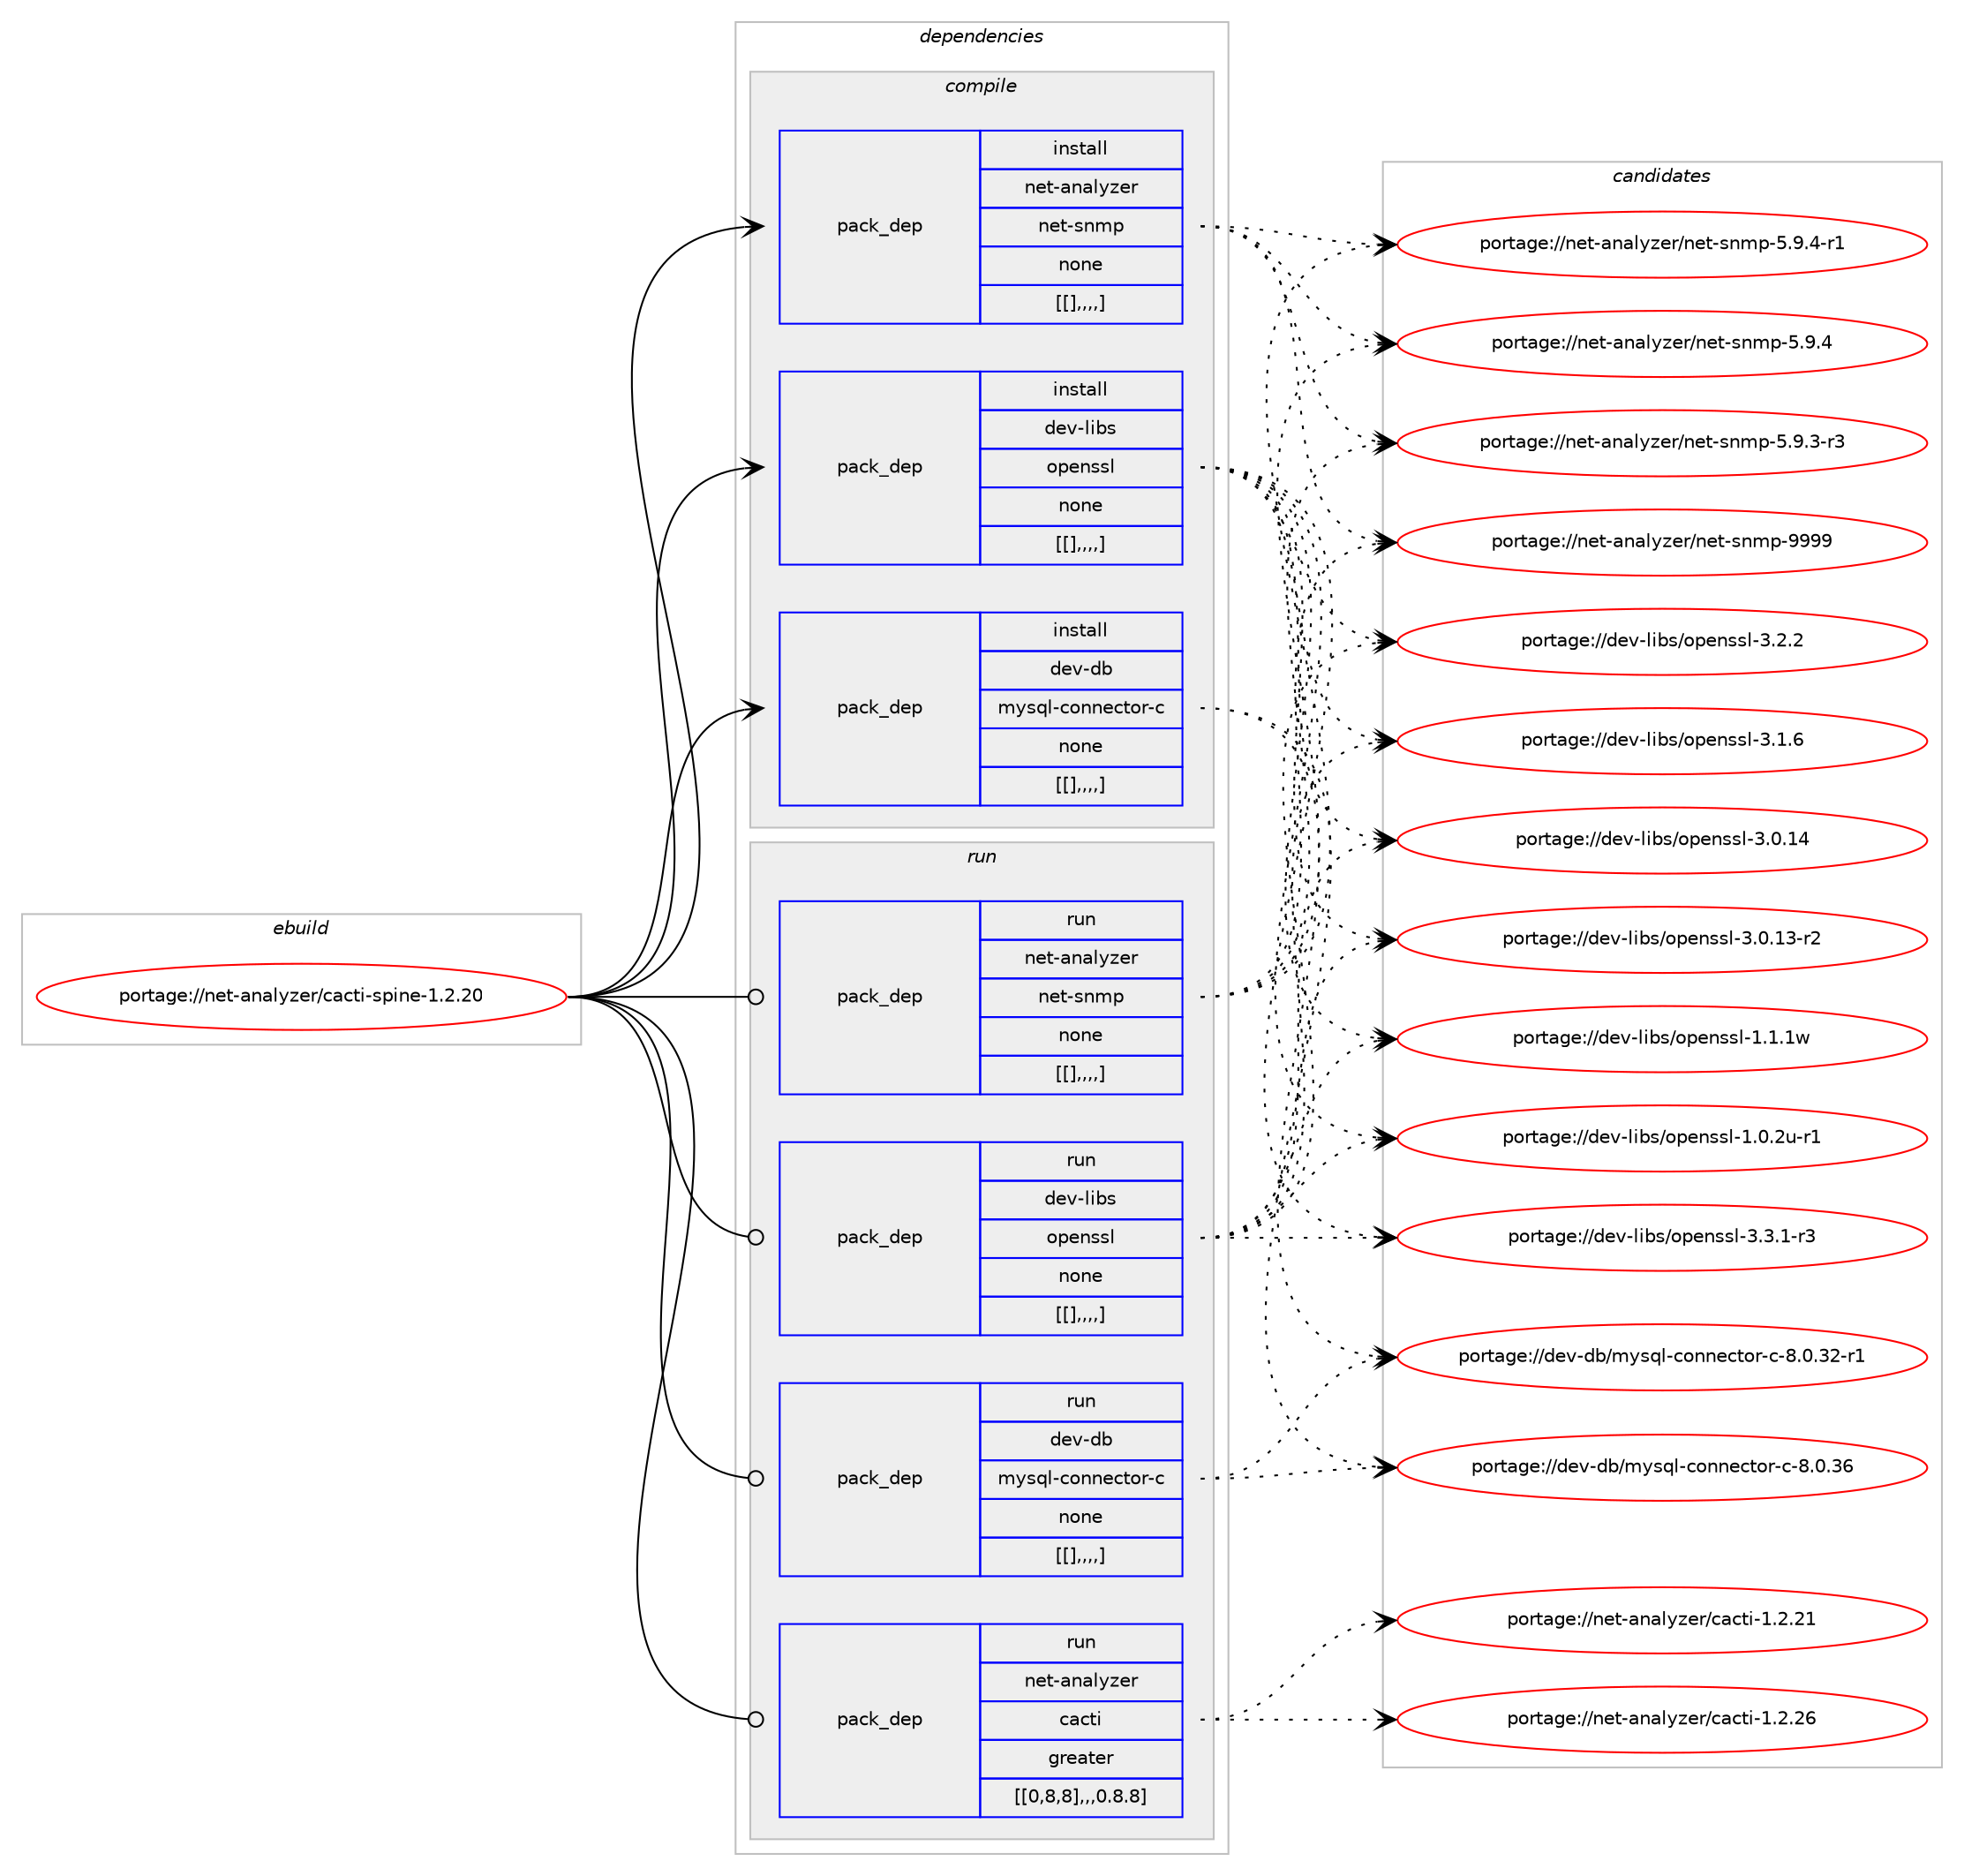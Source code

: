 digraph prolog {

# *************
# Graph options
# *************

newrank=true;
concentrate=true;
compound=true;
graph [rankdir=LR,fontname=Helvetica,fontsize=10,ranksep=1.5];#, ranksep=2.5, nodesep=0.2];
edge  [arrowhead=vee];
node  [fontname=Helvetica,fontsize=10];

# **********
# The ebuild
# **********

subgraph cluster_leftcol {
color=gray;
label=<<i>ebuild</i>>;
id [label="portage://net-analyzer/cacti-spine-1.2.20", color=red, width=4, href="../net-analyzer/cacti-spine-1.2.20.svg"];
}

# ****************
# The dependencies
# ****************

subgraph cluster_midcol {
color=gray;
label=<<i>dependencies</i>>;
subgraph cluster_compile {
fillcolor="#eeeeee";
style=filled;
label=<<i>compile</i>>;
subgraph pack260986 {
dependency354967 [label=<<TABLE BORDER="0" CELLBORDER="1" CELLSPACING="0" CELLPADDING="4" WIDTH="220"><TR><TD ROWSPAN="6" CELLPADDING="30">pack_dep</TD></TR><TR><TD WIDTH="110">install</TD></TR><TR><TD>dev-db</TD></TR><TR><TD>mysql-connector-c</TD></TR><TR><TD>none</TD></TR><TR><TD>[[],,,,]</TD></TR></TABLE>>, shape=none, color=blue];
}
id:e -> dependency354967:w [weight=20,style="solid",arrowhead="vee"];
subgraph pack260987 {
dependency354968 [label=<<TABLE BORDER="0" CELLBORDER="1" CELLSPACING="0" CELLPADDING="4" WIDTH="220"><TR><TD ROWSPAN="6" CELLPADDING="30">pack_dep</TD></TR><TR><TD WIDTH="110">install</TD></TR><TR><TD>dev-libs</TD></TR><TR><TD>openssl</TD></TR><TR><TD>none</TD></TR><TR><TD>[[],,,,]</TD></TR></TABLE>>, shape=none, color=blue];
}
id:e -> dependency354968:w [weight=20,style="solid",arrowhead="vee"];
subgraph pack260988 {
dependency354969 [label=<<TABLE BORDER="0" CELLBORDER="1" CELLSPACING="0" CELLPADDING="4" WIDTH="220"><TR><TD ROWSPAN="6" CELLPADDING="30">pack_dep</TD></TR><TR><TD WIDTH="110">install</TD></TR><TR><TD>net-analyzer</TD></TR><TR><TD>net-snmp</TD></TR><TR><TD>none</TD></TR><TR><TD>[[],,,,]</TD></TR></TABLE>>, shape=none, color=blue];
}
id:e -> dependency354969:w [weight=20,style="solid",arrowhead="vee"];
}
subgraph cluster_compileandrun {
fillcolor="#eeeeee";
style=filled;
label=<<i>compile and run</i>>;
}
subgraph cluster_run {
fillcolor="#eeeeee";
style=filled;
label=<<i>run</i>>;
subgraph pack260989 {
dependency354970 [label=<<TABLE BORDER="0" CELLBORDER="1" CELLSPACING="0" CELLPADDING="4" WIDTH="220"><TR><TD ROWSPAN="6" CELLPADDING="30">pack_dep</TD></TR><TR><TD WIDTH="110">run</TD></TR><TR><TD>dev-db</TD></TR><TR><TD>mysql-connector-c</TD></TR><TR><TD>none</TD></TR><TR><TD>[[],,,,]</TD></TR></TABLE>>, shape=none, color=blue];
}
id:e -> dependency354970:w [weight=20,style="solid",arrowhead="odot"];
subgraph pack260990 {
dependency354971 [label=<<TABLE BORDER="0" CELLBORDER="1" CELLSPACING="0" CELLPADDING="4" WIDTH="220"><TR><TD ROWSPAN="6" CELLPADDING="30">pack_dep</TD></TR><TR><TD WIDTH="110">run</TD></TR><TR><TD>dev-libs</TD></TR><TR><TD>openssl</TD></TR><TR><TD>none</TD></TR><TR><TD>[[],,,,]</TD></TR></TABLE>>, shape=none, color=blue];
}
id:e -> dependency354971:w [weight=20,style="solid",arrowhead="odot"];
subgraph pack260991 {
dependency354972 [label=<<TABLE BORDER="0" CELLBORDER="1" CELLSPACING="0" CELLPADDING="4" WIDTH="220"><TR><TD ROWSPAN="6" CELLPADDING="30">pack_dep</TD></TR><TR><TD WIDTH="110">run</TD></TR><TR><TD>net-analyzer</TD></TR><TR><TD>cacti</TD></TR><TR><TD>greater</TD></TR><TR><TD>[[0,8,8],,,0.8.8]</TD></TR></TABLE>>, shape=none, color=blue];
}
id:e -> dependency354972:w [weight=20,style="solid",arrowhead="odot"];
subgraph pack260992 {
dependency354973 [label=<<TABLE BORDER="0" CELLBORDER="1" CELLSPACING="0" CELLPADDING="4" WIDTH="220"><TR><TD ROWSPAN="6" CELLPADDING="30">pack_dep</TD></TR><TR><TD WIDTH="110">run</TD></TR><TR><TD>net-analyzer</TD></TR><TR><TD>net-snmp</TD></TR><TR><TD>none</TD></TR><TR><TD>[[],,,,]</TD></TR></TABLE>>, shape=none, color=blue];
}
id:e -> dependency354973:w [weight=20,style="solid",arrowhead="odot"];
}
}

# **************
# The candidates
# **************

subgraph cluster_choices {
rank=same;
color=gray;
label=<<i>candidates</i>>;

subgraph choice260986 {
color=black;
nodesep=1;
choice100101118451009847109121115113108459911111011010199116111114459945564648465154 [label="portage://dev-db/mysql-connector-c-8.0.36", color=red, width=4,href="../dev-db/mysql-connector-c-8.0.36.svg"];
choice1001011184510098471091211151131084599111110110101991161111144599455646484651504511449 [label="portage://dev-db/mysql-connector-c-8.0.32-r1", color=red, width=4,href="../dev-db/mysql-connector-c-8.0.32-r1.svg"];
dependency354967:e -> choice100101118451009847109121115113108459911111011010199116111114459945564648465154:w [style=dotted,weight="100"];
dependency354967:e -> choice1001011184510098471091211151131084599111110110101991161111144599455646484651504511449:w [style=dotted,weight="100"];
}
subgraph choice260987 {
color=black;
nodesep=1;
choice1001011184510810598115471111121011101151151084551465146494511451 [label="portage://dev-libs/openssl-3.3.1-r3", color=red, width=4,href="../dev-libs/openssl-3.3.1-r3.svg"];
choice100101118451081059811547111112101110115115108455146504650 [label="portage://dev-libs/openssl-3.2.2", color=red, width=4,href="../dev-libs/openssl-3.2.2.svg"];
choice100101118451081059811547111112101110115115108455146494654 [label="portage://dev-libs/openssl-3.1.6", color=red, width=4,href="../dev-libs/openssl-3.1.6.svg"];
choice10010111845108105981154711111210111011511510845514648464952 [label="portage://dev-libs/openssl-3.0.14", color=red, width=4,href="../dev-libs/openssl-3.0.14.svg"];
choice100101118451081059811547111112101110115115108455146484649514511450 [label="portage://dev-libs/openssl-3.0.13-r2", color=red, width=4,href="../dev-libs/openssl-3.0.13-r2.svg"];
choice100101118451081059811547111112101110115115108454946494649119 [label="portage://dev-libs/openssl-1.1.1w", color=red, width=4,href="../dev-libs/openssl-1.1.1w.svg"];
choice1001011184510810598115471111121011101151151084549464846501174511449 [label="portage://dev-libs/openssl-1.0.2u-r1", color=red, width=4,href="../dev-libs/openssl-1.0.2u-r1.svg"];
dependency354968:e -> choice1001011184510810598115471111121011101151151084551465146494511451:w [style=dotted,weight="100"];
dependency354968:e -> choice100101118451081059811547111112101110115115108455146504650:w [style=dotted,weight="100"];
dependency354968:e -> choice100101118451081059811547111112101110115115108455146494654:w [style=dotted,weight="100"];
dependency354968:e -> choice10010111845108105981154711111210111011511510845514648464952:w [style=dotted,weight="100"];
dependency354968:e -> choice100101118451081059811547111112101110115115108455146484649514511450:w [style=dotted,weight="100"];
dependency354968:e -> choice100101118451081059811547111112101110115115108454946494649119:w [style=dotted,weight="100"];
dependency354968:e -> choice1001011184510810598115471111121011101151151084549464846501174511449:w [style=dotted,weight="100"];
}
subgraph choice260988 {
color=black;
nodesep=1;
choice11010111645971109710812112210111447110101116451151101091124557575757 [label="portage://net-analyzer/net-snmp-9999", color=red, width=4,href="../net-analyzer/net-snmp-9999.svg"];
choice11010111645971109710812112210111447110101116451151101091124553465746524511449 [label="portage://net-analyzer/net-snmp-5.9.4-r1", color=red, width=4,href="../net-analyzer/net-snmp-5.9.4-r1.svg"];
choice1101011164597110971081211221011144711010111645115110109112455346574652 [label="portage://net-analyzer/net-snmp-5.9.4", color=red, width=4,href="../net-analyzer/net-snmp-5.9.4.svg"];
choice11010111645971109710812112210111447110101116451151101091124553465746514511451 [label="portage://net-analyzer/net-snmp-5.9.3-r3", color=red, width=4,href="../net-analyzer/net-snmp-5.9.3-r3.svg"];
dependency354969:e -> choice11010111645971109710812112210111447110101116451151101091124557575757:w [style=dotted,weight="100"];
dependency354969:e -> choice11010111645971109710812112210111447110101116451151101091124553465746524511449:w [style=dotted,weight="100"];
dependency354969:e -> choice1101011164597110971081211221011144711010111645115110109112455346574652:w [style=dotted,weight="100"];
dependency354969:e -> choice11010111645971109710812112210111447110101116451151101091124553465746514511451:w [style=dotted,weight="100"];
}
subgraph choice260989 {
color=black;
nodesep=1;
choice100101118451009847109121115113108459911111011010199116111114459945564648465154 [label="portage://dev-db/mysql-connector-c-8.0.36", color=red, width=4,href="../dev-db/mysql-connector-c-8.0.36.svg"];
choice1001011184510098471091211151131084599111110110101991161111144599455646484651504511449 [label="portage://dev-db/mysql-connector-c-8.0.32-r1", color=red, width=4,href="../dev-db/mysql-connector-c-8.0.32-r1.svg"];
dependency354970:e -> choice100101118451009847109121115113108459911111011010199116111114459945564648465154:w [style=dotted,weight="100"];
dependency354970:e -> choice1001011184510098471091211151131084599111110110101991161111144599455646484651504511449:w [style=dotted,weight="100"];
}
subgraph choice260990 {
color=black;
nodesep=1;
choice1001011184510810598115471111121011101151151084551465146494511451 [label="portage://dev-libs/openssl-3.3.1-r3", color=red, width=4,href="../dev-libs/openssl-3.3.1-r3.svg"];
choice100101118451081059811547111112101110115115108455146504650 [label="portage://dev-libs/openssl-3.2.2", color=red, width=4,href="../dev-libs/openssl-3.2.2.svg"];
choice100101118451081059811547111112101110115115108455146494654 [label="portage://dev-libs/openssl-3.1.6", color=red, width=4,href="../dev-libs/openssl-3.1.6.svg"];
choice10010111845108105981154711111210111011511510845514648464952 [label="portage://dev-libs/openssl-3.0.14", color=red, width=4,href="../dev-libs/openssl-3.0.14.svg"];
choice100101118451081059811547111112101110115115108455146484649514511450 [label="portage://dev-libs/openssl-3.0.13-r2", color=red, width=4,href="../dev-libs/openssl-3.0.13-r2.svg"];
choice100101118451081059811547111112101110115115108454946494649119 [label="portage://dev-libs/openssl-1.1.1w", color=red, width=4,href="../dev-libs/openssl-1.1.1w.svg"];
choice1001011184510810598115471111121011101151151084549464846501174511449 [label="portage://dev-libs/openssl-1.0.2u-r1", color=red, width=4,href="../dev-libs/openssl-1.0.2u-r1.svg"];
dependency354971:e -> choice1001011184510810598115471111121011101151151084551465146494511451:w [style=dotted,weight="100"];
dependency354971:e -> choice100101118451081059811547111112101110115115108455146504650:w [style=dotted,weight="100"];
dependency354971:e -> choice100101118451081059811547111112101110115115108455146494654:w [style=dotted,weight="100"];
dependency354971:e -> choice10010111845108105981154711111210111011511510845514648464952:w [style=dotted,weight="100"];
dependency354971:e -> choice100101118451081059811547111112101110115115108455146484649514511450:w [style=dotted,weight="100"];
dependency354971:e -> choice100101118451081059811547111112101110115115108454946494649119:w [style=dotted,weight="100"];
dependency354971:e -> choice1001011184510810598115471111121011101151151084549464846501174511449:w [style=dotted,weight="100"];
}
subgraph choice260991 {
color=black;
nodesep=1;
choice1101011164597110971081211221011144799979911610545494650465054 [label="portage://net-analyzer/cacti-1.2.26", color=red, width=4,href="../net-analyzer/cacti-1.2.26.svg"];
choice1101011164597110971081211221011144799979911610545494650465049 [label="portage://net-analyzer/cacti-1.2.21", color=red, width=4,href="../net-analyzer/cacti-1.2.21.svg"];
dependency354972:e -> choice1101011164597110971081211221011144799979911610545494650465054:w [style=dotted,weight="100"];
dependency354972:e -> choice1101011164597110971081211221011144799979911610545494650465049:w [style=dotted,weight="100"];
}
subgraph choice260992 {
color=black;
nodesep=1;
choice11010111645971109710812112210111447110101116451151101091124557575757 [label="portage://net-analyzer/net-snmp-9999", color=red, width=4,href="../net-analyzer/net-snmp-9999.svg"];
choice11010111645971109710812112210111447110101116451151101091124553465746524511449 [label="portage://net-analyzer/net-snmp-5.9.4-r1", color=red, width=4,href="../net-analyzer/net-snmp-5.9.4-r1.svg"];
choice1101011164597110971081211221011144711010111645115110109112455346574652 [label="portage://net-analyzer/net-snmp-5.9.4", color=red, width=4,href="../net-analyzer/net-snmp-5.9.4.svg"];
choice11010111645971109710812112210111447110101116451151101091124553465746514511451 [label="portage://net-analyzer/net-snmp-5.9.3-r3", color=red, width=4,href="../net-analyzer/net-snmp-5.9.3-r3.svg"];
dependency354973:e -> choice11010111645971109710812112210111447110101116451151101091124557575757:w [style=dotted,weight="100"];
dependency354973:e -> choice11010111645971109710812112210111447110101116451151101091124553465746524511449:w [style=dotted,weight="100"];
dependency354973:e -> choice1101011164597110971081211221011144711010111645115110109112455346574652:w [style=dotted,weight="100"];
dependency354973:e -> choice11010111645971109710812112210111447110101116451151101091124553465746514511451:w [style=dotted,weight="100"];
}
}

}
